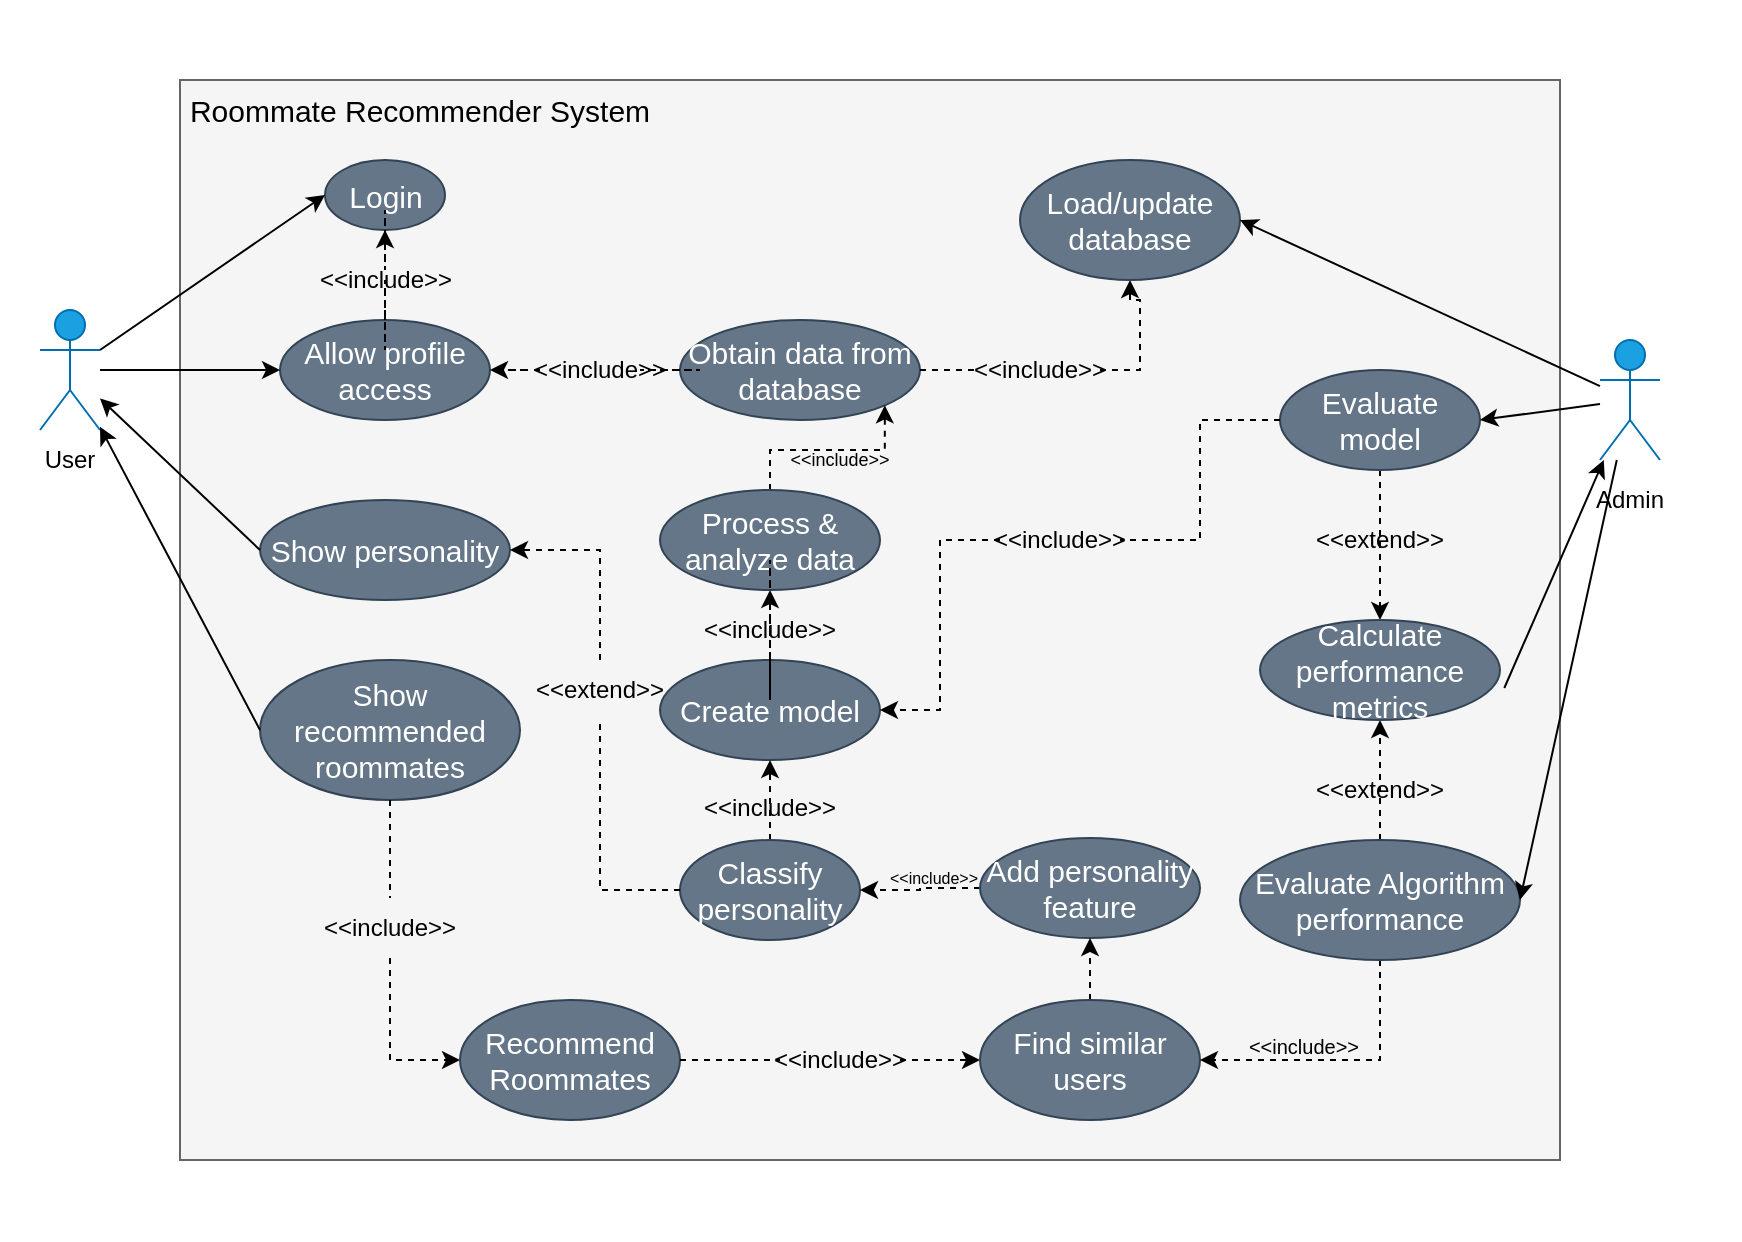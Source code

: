 <mxfile version="20.4.0" type="github">
  <diagram id="eiMluWibm3l4h9YvHj2A" name="Page-1">
    <mxGraphModel dx="768" dy="682" grid="1" gridSize="10" guides="1" tooltips="1" connect="1" arrows="1" fold="1" page="1" pageScale="1" pageWidth="850" pageHeight="1100" math="0" shadow="0">
      <root>
        <mxCell id="0" />
        <mxCell id="1" parent="0" />
        <mxCell id="gUVI4xrzV5iLmG2--rUx-46" value="" style="rounded=0;whiteSpace=wrap;html=1;fontSize=9;strokeColor=none;" parent="1" vertex="1">
          <mxGeometry x="30" y="20" width="870" height="620" as="geometry" />
        </mxCell>
        <mxCell id="iejyOPDeLpldSfY0Cp5H-1" value="User" style="shape=umlActor;verticalLabelPosition=bottom;verticalAlign=top;html=1;outlineConnect=0;fillColor=#1ba1e2;fontColor=#ffffff;strokeColor=#006EAF;" parent="1" vertex="1">
          <mxGeometry x="50" y="175" width="30" height="60" as="geometry" />
        </mxCell>
        <mxCell id="iejyOPDeLpldSfY0Cp5H-2" value="" style="rounded=0;whiteSpace=wrap;html=1;fillColor=#f5f5f5;strokeColor=#666666;fontColor=#333333;" parent="1" vertex="1">
          <mxGeometry x="120" y="60" width="690" height="540" as="geometry" />
        </mxCell>
        <mxCell id="iejyOPDeLpldSfY0Cp5H-3" value="Admin" style="shape=umlActor;verticalLabelPosition=bottom;verticalAlign=top;html=1;outlineConnect=0;fillColor=#1ba1e2;strokeColor=#006EAF;fontColor=#ffffff;" parent="1" vertex="1">
          <mxGeometry x="830" y="190" width="30" height="60" as="geometry" />
        </mxCell>
        <mxCell id="iejyOPDeLpldSfY0Cp5H-6" value="Roommate Recommender System" style="text;html=1;strokeColor=none;fillColor=none;align=center;verticalAlign=middle;whiteSpace=wrap;rounded=0;fontSize=15;" parent="1" vertex="1">
          <mxGeometry x="120" y="60" width="240" height="30" as="geometry" />
        </mxCell>
        <mxCell id="iejyOPDeLpldSfY0Cp5H-7" value="Login" style="ellipse;whiteSpace=wrap;html=1;fontSize=15;fillColor=#647687;strokeColor=#314354;fontColor=#ffffff;" parent="1" vertex="1">
          <mxGeometry x="192.5" y="100" width="60" height="35" as="geometry" />
        </mxCell>
        <mxCell id="iejyOPDeLpldSfY0Cp5H-23" style="edgeStyle=orthogonalEdgeStyle;rounded=0;orthogonalLoop=1;jettySize=auto;html=1;entryX=0.5;entryY=1;entryDx=0;entryDy=0;dashed=1;startArrow=none;" parent="1" source="iejyOPDeLpldSfY0Cp5H-24" target="iejyOPDeLpldSfY0Cp5H-7" edge="1">
          <mxGeometry relative="1" as="geometry" />
        </mxCell>
        <mxCell id="iejyOPDeLpldSfY0Cp5H-8" value="Allow profile access" style="ellipse;whiteSpace=wrap;html=1;fontSize=15;fillColor=#647687;strokeColor=#314354;fontColor=#ffffff;" parent="1" vertex="1">
          <mxGeometry x="170" y="180" width="105" height="50" as="geometry" />
        </mxCell>
        <mxCell id="iejyOPDeLpldSfY0Cp5H-17" value="" style="endArrow=classic;html=1;rounded=0;entryX=0;entryY=0.5;entryDx=0;entryDy=0;exitX=1;exitY=0.333;exitDx=0;exitDy=0;exitPerimeter=0;" parent="1" source="iejyOPDeLpldSfY0Cp5H-1" target="iejyOPDeLpldSfY0Cp5H-7" edge="1">
          <mxGeometry width="50" height="50" relative="1" as="geometry">
            <mxPoint x="110" y="170" as="sourcePoint" />
            <mxPoint x="263.18" y="175.002" as="targetPoint" />
          </mxGeometry>
        </mxCell>
        <mxCell id="iejyOPDeLpldSfY0Cp5H-18" value="" style="endArrow=classic;html=1;rounded=0;entryX=0;entryY=0.5;entryDx=0;entryDy=0;" parent="1" source="iejyOPDeLpldSfY0Cp5H-1" target="iejyOPDeLpldSfY0Cp5H-8" edge="1">
          <mxGeometry width="50" height="50" relative="1" as="geometry">
            <mxPoint x="110" y="190" as="sourcePoint" />
            <mxPoint x="210" y="160" as="targetPoint" />
          </mxGeometry>
        </mxCell>
        <mxCell id="iejyOPDeLpldSfY0Cp5H-19" value="Show personality" style="ellipse;whiteSpace=wrap;html=1;fontSize=15;fillColor=#647687;strokeColor=#314354;fontColor=#ffffff;" parent="1" vertex="1">
          <mxGeometry x="160" y="270" width="125" height="50" as="geometry" />
        </mxCell>
        <mxCell id="iejyOPDeLpldSfY0Cp5H-35" style="edgeStyle=orthogonalEdgeStyle;rounded=0;orthogonalLoop=1;jettySize=auto;html=1;exitX=0.5;exitY=1;exitDx=0;exitDy=0;entryX=0;entryY=0.5;entryDx=0;entryDy=0;dashed=1;startArrow=none;" parent="1" source="gUVI4xrzV5iLmG2--rUx-19" target="iejyOPDeLpldSfY0Cp5H-34" edge="1">
          <mxGeometry relative="1" as="geometry" />
        </mxCell>
        <mxCell id="iejyOPDeLpldSfY0Cp5H-25" value="Show recommended roommates" style="ellipse;whiteSpace=wrap;html=1;fontSize=15;fillColor=#647687;strokeColor=#314354;fontColor=#ffffff;" parent="1" vertex="1">
          <mxGeometry x="160" y="350" width="130" height="70" as="geometry" />
        </mxCell>
        <mxCell id="iejyOPDeLpldSfY0Cp5H-28" style="edgeStyle=orthogonalEdgeStyle;rounded=0;orthogonalLoop=1;jettySize=auto;html=1;entryX=1;entryY=0.5;entryDx=0;entryDy=0;dashed=1;startArrow=none;" parent="1" source="gUVI4xrzV5iLmG2--rUx-31" target="iejyOPDeLpldSfY0Cp5H-8" edge="1">
          <mxGeometry relative="1" as="geometry" />
        </mxCell>
        <mxCell id="iejyOPDeLpldSfY0Cp5H-46" style="edgeStyle=orthogonalEdgeStyle;rounded=0;orthogonalLoop=1;jettySize=auto;html=1;exitX=1;exitY=0.5;exitDx=0;exitDy=0;entryX=0.5;entryY=1;entryDx=0;entryDy=0;dashed=1;startArrow=none;" parent="1" source="gUVI4xrzV5iLmG2--rUx-3" target="iejyOPDeLpldSfY0Cp5H-27" edge="1">
          <mxGeometry relative="1" as="geometry" />
        </mxCell>
        <mxCell id="iejyOPDeLpldSfY0Cp5H-26" value="Obtain data from database" style="ellipse;whiteSpace=wrap;html=1;fontSize=15;fillColor=#647687;strokeColor=#314354;fontColor=#ffffff;" parent="1" vertex="1">
          <mxGeometry x="370" y="180" width="120" height="50" as="geometry" />
        </mxCell>
        <mxCell id="iejyOPDeLpldSfY0Cp5H-27" value="Load/update database" style="ellipse;whiteSpace=wrap;html=1;fontSize=15;fillColor=#647687;strokeColor=#314354;fontColor=#ffffff;" parent="1" vertex="1">
          <mxGeometry x="540" y="100" width="110" height="60" as="geometry" />
        </mxCell>
        <mxCell id="iejyOPDeLpldSfY0Cp5H-37" style="edgeStyle=orthogonalEdgeStyle;rounded=0;orthogonalLoop=1;jettySize=auto;html=1;exitX=0.5;exitY=0;exitDx=0;exitDy=0;entryX=1;entryY=1;entryDx=0;entryDy=0;dashed=1;" parent="1" source="iejyOPDeLpldSfY0Cp5H-29" target="iejyOPDeLpldSfY0Cp5H-26" edge="1">
          <mxGeometry relative="1" as="geometry" />
        </mxCell>
        <mxCell id="iejyOPDeLpldSfY0Cp5H-29" value="Process &amp;amp; analyze data" style="ellipse;whiteSpace=wrap;html=1;fontSize=15;fillColor=#647687;strokeColor=#314354;fontColor=#ffffff;" parent="1" vertex="1">
          <mxGeometry x="360" y="265" width="110" height="50" as="geometry" />
        </mxCell>
        <mxCell id="iejyOPDeLpldSfY0Cp5H-38" style="edgeStyle=orthogonalEdgeStyle;rounded=0;orthogonalLoop=1;jettySize=auto;html=1;entryX=0.5;entryY=1;entryDx=0;entryDy=0;dashed=1;startArrow=none;" parent="1" source="gUVI4xrzV5iLmG2--rUx-15" target="iejyOPDeLpldSfY0Cp5H-29" edge="1">
          <mxGeometry relative="1" as="geometry" />
        </mxCell>
        <mxCell id="iejyOPDeLpldSfY0Cp5H-30" value="Create model" style="ellipse;whiteSpace=wrap;html=1;fontSize=15;fillColor=#647687;strokeColor=#314354;fontColor=#ffffff;" parent="1" vertex="1">
          <mxGeometry x="360" y="350" width="110" height="50" as="geometry" />
        </mxCell>
        <mxCell id="iejyOPDeLpldSfY0Cp5H-39" style="edgeStyle=orthogonalEdgeStyle;rounded=0;orthogonalLoop=1;jettySize=auto;html=1;exitX=0.5;exitY=0;exitDx=0;exitDy=0;entryX=0.5;entryY=1;entryDx=0;entryDy=0;dashed=1;" parent="1" source="iejyOPDeLpldSfY0Cp5H-31" target="iejyOPDeLpldSfY0Cp5H-30" edge="1">
          <mxGeometry relative="1" as="geometry" />
        </mxCell>
        <mxCell id="iejyOPDeLpldSfY0Cp5H-44" style="edgeStyle=orthogonalEdgeStyle;rounded=0;orthogonalLoop=1;jettySize=auto;html=1;exitX=0.5;exitY=0;exitDx=0;exitDy=0;entryX=1;entryY=0.5;entryDx=0;entryDy=0;dashed=1;startArrow=none;" parent="1" source="gUVI4xrzV5iLmG2--rUx-29" target="iejyOPDeLpldSfY0Cp5H-19" edge="1">
          <mxGeometry relative="1" as="geometry" />
        </mxCell>
        <mxCell id="iejyOPDeLpldSfY0Cp5H-31" value="Classify personality" style="ellipse;whiteSpace=wrap;html=1;fontSize=15;fillColor=#647687;strokeColor=#314354;fontColor=#ffffff;" parent="1" vertex="1">
          <mxGeometry x="370" y="440" width="90" height="50" as="geometry" />
        </mxCell>
        <mxCell id="iejyOPDeLpldSfY0Cp5H-51" style="edgeStyle=orthogonalEdgeStyle;rounded=0;orthogonalLoop=1;jettySize=auto;html=1;exitX=1;exitY=0.5;exitDx=0;exitDy=0;entryX=0;entryY=0.5;entryDx=0;entryDy=0;dashed=1;startArrow=none;" parent="1" source="gUVI4xrzV5iLmG2--rUx-22" target="iejyOPDeLpldSfY0Cp5H-50" edge="1">
          <mxGeometry relative="1" as="geometry" />
        </mxCell>
        <mxCell id="iejyOPDeLpldSfY0Cp5H-34" value="Recommend Roommates" style="ellipse;whiteSpace=wrap;html=1;fontSize=15;fillColor=#647687;strokeColor=#314354;fontColor=#ffffff;" parent="1" vertex="1">
          <mxGeometry x="260" y="520" width="110" height="60" as="geometry" />
        </mxCell>
        <mxCell id="iejyOPDeLpldSfY0Cp5H-45" style="edgeStyle=orthogonalEdgeStyle;rounded=0;orthogonalLoop=1;jettySize=auto;html=1;exitX=0;exitY=0.5;exitDx=0;exitDy=0;entryX=1;entryY=0.5;entryDx=0;entryDy=0;dashed=1;startArrow=none;" parent="1" source="gUVI4xrzV5iLmG2--rUx-13" target="iejyOPDeLpldSfY0Cp5H-30" edge="1">
          <mxGeometry relative="1" as="geometry" />
        </mxCell>
        <mxCell id="iejyOPDeLpldSfY0Cp5H-58" style="edgeStyle=orthogonalEdgeStyle;rounded=0;orthogonalLoop=1;jettySize=auto;html=1;exitX=0.5;exitY=1;exitDx=0;exitDy=0;entryX=0.5;entryY=0;entryDx=0;entryDy=0;dashed=1;" parent="1" source="iejyOPDeLpldSfY0Cp5H-36" target="iejyOPDeLpldSfY0Cp5H-57" edge="1">
          <mxGeometry relative="1" as="geometry" />
        </mxCell>
        <mxCell id="iejyOPDeLpldSfY0Cp5H-36" value="Evaluate model" style="ellipse;whiteSpace=wrap;html=1;fontSize=15;fillColor=#647687;strokeColor=#314354;fontColor=#ffffff;" parent="1" vertex="1">
          <mxGeometry x="670" y="205" width="100" height="50" as="geometry" />
        </mxCell>
        <mxCell id="iejyOPDeLpldSfY0Cp5H-42" value="" style="endArrow=classic;html=1;rounded=0;exitX=0;exitY=0.5;exitDx=0;exitDy=0;" parent="1" source="iejyOPDeLpldSfY0Cp5H-25" target="iejyOPDeLpldSfY0Cp5H-1" edge="1">
          <mxGeometry width="50" height="50" relative="1" as="geometry">
            <mxPoint x="120" y="200" as="sourcePoint" />
            <mxPoint x="100" y="240" as="targetPoint" />
          </mxGeometry>
        </mxCell>
        <mxCell id="iejyOPDeLpldSfY0Cp5H-43" value="" style="endArrow=classic;html=1;rounded=0;exitX=0;exitY=0.5;exitDx=0;exitDy=0;" parent="1" source="iejyOPDeLpldSfY0Cp5H-19" target="iejyOPDeLpldSfY0Cp5H-1" edge="1">
          <mxGeometry width="50" height="50" relative="1" as="geometry">
            <mxPoint x="180" y="415" as="sourcePoint" />
            <mxPoint x="120" y="230" as="targetPoint" />
          </mxGeometry>
        </mxCell>
        <mxCell id="iejyOPDeLpldSfY0Cp5H-47" value="" style="endArrow=classic;html=1;rounded=0;entryX=1;entryY=0.5;entryDx=0;entryDy=0;" parent="1" source="iejyOPDeLpldSfY0Cp5H-3" target="iejyOPDeLpldSfY0Cp5H-36" edge="1">
          <mxGeometry width="50" height="50" relative="1" as="geometry">
            <mxPoint x="740" y="425" as="sourcePoint" />
            <mxPoint x="670" y="290" as="targetPoint" />
          </mxGeometry>
        </mxCell>
        <mxCell id="iejyOPDeLpldSfY0Cp5H-49" style="edgeStyle=orthogonalEdgeStyle;rounded=0;orthogonalLoop=1;jettySize=auto;html=1;dashed=1;" parent="1" source="iejyOPDeLpldSfY0Cp5H-48" target="iejyOPDeLpldSfY0Cp5H-31" edge="1">
          <mxGeometry relative="1" as="geometry" />
        </mxCell>
        <mxCell id="iejyOPDeLpldSfY0Cp5H-48" value="Add personality feature" style="ellipse;whiteSpace=wrap;html=1;fontSize=15;fillColor=#647687;strokeColor=#314354;fontColor=#ffffff;" parent="1" vertex="1">
          <mxGeometry x="520" y="439" width="110" height="50" as="geometry" />
        </mxCell>
        <mxCell id="iejyOPDeLpldSfY0Cp5H-52" style="edgeStyle=orthogonalEdgeStyle;rounded=0;orthogonalLoop=1;jettySize=auto;html=1;exitX=0.5;exitY=0;exitDx=0;exitDy=0;entryX=0.5;entryY=1;entryDx=0;entryDy=0;dashed=1;" parent="1" source="iejyOPDeLpldSfY0Cp5H-50" target="iejyOPDeLpldSfY0Cp5H-48" edge="1">
          <mxGeometry relative="1" as="geometry" />
        </mxCell>
        <mxCell id="iejyOPDeLpldSfY0Cp5H-50" value="Find similar users" style="ellipse;whiteSpace=wrap;html=1;fontSize=15;fillColor=#647687;strokeColor=#314354;fontColor=#ffffff;" parent="1" vertex="1">
          <mxGeometry x="520" y="520" width="110" height="60" as="geometry" />
        </mxCell>
        <mxCell id="iejyOPDeLpldSfY0Cp5H-56" style="edgeStyle=orthogonalEdgeStyle;rounded=0;orthogonalLoop=1;jettySize=auto;html=1;exitX=0.5;exitY=1;exitDx=0;exitDy=0;entryX=1;entryY=0.5;entryDx=0;entryDy=0;dashed=1;" parent="1" source="iejyOPDeLpldSfY0Cp5H-53" target="iejyOPDeLpldSfY0Cp5H-50" edge="1">
          <mxGeometry relative="1" as="geometry" />
        </mxCell>
        <mxCell id="iejyOPDeLpldSfY0Cp5H-59" style="edgeStyle=orthogonalEdgeStyle;rounded=0;orthogonalLoop=1;jettySize=auto;html=1;dashed=1;" parent="1" source="iejyOPDeLpldSfY0Cp5H-53" target="iejyOPDeLpldSfY0Cp5H-57" edge="1">
          <mxGeometry relative="1" as="geometry" />
        </mxCell>
        <mxCell id="iejyOPDeLpldSfY0Cp5H-53" value="Evaluate Algorithm performance" style="ellipse;whiteSpace=wrap;html=1;fontSize=15;fillColor=#647687;strokeColor=#314354;fontColor=#ffffff;" parent="1" vertex="1">
          <mxGeometry x="650" y="440" width="140" height="60" as="geometry" />
        </mxCell>
        <mxCell id="iejyOPDeLpldSfY0Cp5H-54" value="" style="endArrow=classic;html=1;rounded=0;entryX=1;entryY=0.5;entryDx=0;entryDy=0;" parent="1" source="iejyOPDeLpldSfY0Cp5H-3" target="iejyOPDeLpldSfY0Cp5H-27" edge="1">
          <mxGeometry width="50" height="50" relative="1" as="geometry">
            <mxPoint x="830" y="300" as="sourcePoint" />
            <mxPoint x="710" y="300" as="targetPoint" />
          </mxGeometry>
        </mxCell>
        <mxCell id="iejyOPDeLpldSfY0Cp5H-55" value="" style="endArrow=classic;html=1;rounded=0;entryX=1;entryY=0.5;entryDx=0;entryDy=0;" parent="1" source="iejyOPDeLpldSfY0Cp5H-3" target="iejyOPDeLpldSfY0Cp5H-53" edge="1">
          <mxGeometry width="50" height="50" relative="1" as="geometry">
            <mxPoint x="830" y="300" as="sourcePoint" />
            <mxPoint x="710" y="300" as="targetPoint" />
          </mxGeometry>
        </mxCell>
        <mxCell id="iejyOPDeLpldSfY0Cp5H-57" value="Calculate performance metrics" style="ellipse;whiteSpace=wrap;html=1;fontSize=15;fillColor=#647687;strokeColor=#314354;fontColor=#ffffff;" parent="1" vertex="1">
          <mxGeometry x="660" y="330" width="120" height="50" as="geometry" />
        </mxCell>
        <mxCell id="iejyOPDeLpldSfY0Cp5H-60" value="" style="endArrow=classic;html=1;rounded=0;exitX=1.018;exitY=0.68;exitDx=0;exitDy=0;exitPerimeter=0;" parent="1" source="iejyOPDeLpldSfY0Cp5H-57" target="iejyOPDeLpldSfY0Cp5H-3" edge="1">
          <mxGeometry width="50" height="50" relative="1" as="geometry">
            <mxPoint x="824.592" y="280" as="sourcePoint" />
            <mxPoint x="750" y="495" as="targetPoint" />
          </mxGeometry>
        </mxCell>
        <mxCell id="iejyOPDeLpldSfY0Cp5H-24" value="&amp;lt;&amp;lt;include&amp;gt;&amp;gt;" style="text;html=1;strokeColor=none;fillColor=none;align=center;verticalAlign=middle;whiteSpace=wrap;rounded=0;rotation=0;" parent="1" vertex="1">
          <mxGeometry x="192.5" y="145" width="60" height="30" as="geometry" />
        </mxCell>
        <mxCell id="gUVI4xrzV5iLmG2--rUx-10" value="" style="edgeStyle=orthogonalEdgeStyle;rounded=0;orthogonalLoop=1;jettySize=auto;html=1;entryX=0.5;entryY=1;entryDx=0;entryDy=0;dashed=1;endArrow=none;" parent="1" source="iejyOPDeLpldSfY0Cp5H-8" target="iejyOPDeLpldSfY0Cp5H-24" edge="1">
          <mxGeometry relative="1" as="geometry">
            <mxPoint x="222.5" y="180" as="sourcePoint" />
            <mxPoint x="222.5" y="135" as="targetPoint" />
          </mxGeometry>
        </mxCell>
        <mxCell id="gUVI4xrzV5iLmG2--rUx-13" value="&amp;lt;&amp;lt;include&amp;gt;&amp;gt;" style="text;html=1;strokeColor=none;fillColor=none;align=center;verticalAlign=middle;whiteSpace=wrap;rounded=0;rotation=0;" parent="1" vertex="1">
          <mxGeometry x="530" y="275" width="60" height="30" as="geometry" />
        </mxCell>
        <mxCell id="gUVI4xrzV5iLmG2--rUx-14" value="" style="edgeStyle=orthogonalEdgeStyle;rounded=0;orthogonalLoop=1;jettySize=auto;html=1;exitX=0;exitY=0.5;exitDx=0;exitDy=0;entryX=1;entryY=0.5;entryDx=0;entryDy=0;dashed=1;endArrow=none;" parent="1" source="iejyOPDeLpldSfY0Cp5H-36" target="gUVI4xrzV5iLmG2--rUx-13" edge="1">
          <mxGeometry relative="1" as="geometry">
            <mxPoint x="640.0" y="240" as="sourcePoint" />
            <mxPoint x="470.0" y="365.0" as="targetPoint" />
          </mxGeometry>
        </mxCell>
        <mxCell id="gUVI4xrzV5iLmG2--rUx-15" value="&amp;lt;&amp;lt;include&amp;gt;&amp;gt;" style="text;html=1;strokeColor=none;fillColor=none;align=center;verticalAlign=middle;whiteSpace=wrap;rounded=0;rotation=0;" parent="1" vertex="1">
          <mxGeometry x="385" y="320" width="60" height="30" as="geometry" />
        </mxCell>
        <mxCell id="gUVI4xrzV5iLmG2--rUx-16" value="" style="edgeStyle=orthogonalEdgeStyle;rounded=0;orthogonalLoop=1;jettySize=auto;html=1;entryX=0.5;entryY=1;entryDx=0;entryDy=0;dashed=1;endArrow=none;" parent="1" source="iejyOPDeLpldSfY0Cp5H-30" target="gUVI4xrzV5iLmG2--rUx-15" edge="1">
          <mxGeometry relative="1" as="geometry">
            <mxPoint x="415.0" y="350.0" as="sourcePoint" />
            <mxPoint x="415.0" y="315" as="targetPoint" />
          </mxGeometry>
        </mxCell>
        <mxCell id="gUVI4xrzV5iLmG2--rUx-18" value="&amp;lt;&amp;lt;include&amp;gt;&amp;gt;" style="text;html=1;strokeColor=none;fillColor=none;align=center;verticalAlign=middle;whiteSpace=wrap;rounded=0;rotation=0;" parent="1" vertex="1">
          <mxGeometry x="385" y="409" width="60" height="30" as="geometry" />
        </mxCell>
        <mxCell id="gUVI4xrzV5iLmG2--rUx-21" value="&amp;lt;&amp;lt;include&amp;gt;&amp;gt;" style="text;html=1;strokeColor=none;fillColor=none;align=center;verticalAlign=middle;whiteSpace=wrap;rounded=0;rotation=0;fontSize=8;" parent="1" vertex="1">
          <mxGeometry x="467" y="444" width="60" height="30" as="geometry" />
        </mxCell>
        <mxCell id="gUVI4xrzV5iLmG2--rUx-22" value="&amp;lt;&amp;lt;include&amp;gt;&amp;gt;" style="text;html=1;strokeColor=none;fillColor=none;align=center;verticalAlign=middle;whiteSpace=wrap;rounded=0;rotation=0;" parent="1" vertex="1">
          <mxGeometry x="420" y="535" width="60" height="30" as="geometry" />
        </mxCell>
        <mxCell id="gUVI4xrzV5iLmG2--rUx-23" value="" style="edgeStyle=orthogonalEdgeStyle;rounded=0;orthogonalLoop=1;jettySize=auto;html=1;exitX=1;exitY=0.5;exitDx=0;exitDy=0;entryX=0;entryY=0.5;entryDx=0;entryDy=0;dashed=1;endArrow=none;" parent="1" source="iejyOPDeLpldSfY0Cp5H-34" target="gUVI4xrzV5iLmG2--rUx-22" edge="1">
          <mxGeometry relative="1" as="geometry">
            <mxPoint x="370.0" y="550" as="sourcePoint" />
            <mxPoint x="520.0" y="550" as="targetPoint" />
          </mxGeometry>
        </mxCell>
        <mxCell id="gUVI4xrzV5iLmG2--rUx-24" value="&amp;lt;&amp;lt;include&amp;gt;&amp;gt;" style="text;html=1;strokeColor=none;fillColor=none;align=center;verticalAlign=middle;whiteSpace=wrap;rounded=0;rotation=0;fontSize=10;" parent="1" vertex="1">
          <mxGeometry x="652" y="528" width="60" height="30" as="geometry" />
        </mxCell>
        <mxCell id="gUVI4xrzV5iLmG2--rUx-27" value="&amp;lt;&amp;lt;extend&amp;gt;&amp;gt;" style="text;html=1;strokeColor=none;fillColor=none;align=center;verticalAlign=middle;whiteSpace=wrap;rounded=0;rotation=0;" parent="1" vertex="1">
          <mxGeometry x="690" y="275" width="60" height="30" as="geometry" />
        </mxCell>
        <mxCell id="gUVI4xrzV5iLmG2--rUx-28" value="&amp;lt;&amp;lt;extend&amp;gt;&amp;gt;" style="text;html=1;strokeColor=none;fillColor=none;align=center;verticalAlign=middle;whiteSpace=wrap;rounded=0;rotation=0;" parent="1" vertex="1">
          <mxGeometry x="690" y="400" width="60" height="30" as="geometry" />
        </mxCell>
        <mxCell id="gUVI4xrzV5iLmG2--rUx-31" value="&amp;lt;&amp;lt;include&amp;gt;&amp;gt;" style="text;html=1;strokeColor=none;fillColor=none;align=center;verticalAlign=middle;whiteSpace=wrap;rounded=0;rotation=0;" parent="1" vertex="1">
          <mxGeometry x="300" y="190" width="60" height="30" as="geometry" />
        </mxCell>
        <mxCell id="gUVI4xrzV5iLmG2--rUx-32" value="" style="edgeStyle=orthogonalEdgeStyle;rounded=0;orthogonalLoop=1;jettySize=auto;html=1;entryX=1;entryY=0.5;entryDx=0;entryDy=0;dashed=1;endArrow=none;" parent="1" source="iejyOPDeLpldSfY0Cp5H-26" target="gUVI4xrzV5iLmG2--rUx-31" edge="1">
          <mxGeometry relative="1" as="geometry">
            <mxPoint x="370.0" y="205" as="sourcePoint" />
            <mxPoint x="275" y="205" as="targetPoint" />
          </mxGeometry>
        </mxCell>
        <mxCell id="gUVI4xrzV5iLmG2--rUx-3" value="&amp;lt;&amp;lt;include&amp;gt;&amp;gt;" style="text;html=1;strokeColor=none;fillColor=none;align=center;verticalAlign=middle;whiteSpace=wrap;rounded=0;rotation=0;" parent="1" vertex="1">
          <mxGeometry x="520" y="190" width="60" height="30" as="geometry" />
        </mxCell>
        <mxCell id="gUVI4xrzV5iLmG2--rUx-35" value="" style="edgeStyle=orthogonalEdgeStyle;rounded=0;orthogonalLoop=1;jettySize=auto;html=1;exitX=1;exitY=0.5;exitDx=0;exitDy=0;entryX=0;entryY=0.5;entryDx=0;entryDy=0;dashed=1;endArrow=none;" parent="1" source="iejyOPDeLpldSfY0Cp5H-26" target="gUVI4xrzV5iLmG2--rUx-3" edge="1">
          <mxGeometry relative="1" as="geometry">
            <mxPoint x="490.0" y="205" as="sourcePoint" />
            <mxPoint x="595.0" y="160" as="targetPoint" />
          </mxGeometry>
        </mxCell>
        <mxCell id="gUVI4xrzV5iLmG2--rUx-19" value="&amp;lt;&amp;lt;include&amp;gt;&amp;gt;" style="text;html=1;strokeColor=none;fillColor=none;align=center;verticalAlign=middle;whiteSpace=wrap;rounded=0;rotation=0;" parent="1" vertex="1">
          <mxGeometry x="195" y="469" width="60" height="30" as="geometry" />
        </mxCell>
        <mxCell id="gUVI4xrzV5iLmG2--rUx-39" value="" style="edgeStyle=orthogonalEdgeStyle;rounded=0;orthogonalLoop=1;jettySize=auto;html=1;exitX=0.5;exitY=1;exitDx=0;exitDy=0;entryX=0.5;entryY=0;entryDx=0;entryDy=0;dashed=1;endArrow=none;" parent="1" source="iejyOPDeLpldSfY0Cp5H-25" target="gUVI4xrzV5iLmG2--rUx-19" edge="1">
          <mxGeometry relative="1" as="geometry">
            <mxPoint x="225" y="420.0" as="sourcePoint" />
            <mxPoint x="260" y="550" as="targetPoint" />
          </mxGeometry>
        </mxCell>
        <mxCell id="gUVI4xrzV5iLmG2--rUx-29" value="&amp;lt;&amp;lt;extend&amp;gt;&amp;gt;" style="text;html=1;strokeColor=none;fillColor=none;align=center;verticalAlign=middle;whiteSpace=wrap;rounded=0;rotation=0;" parent="1" vertex="1">
          <mxGeometry x="300" y="350" width="60" height="30" as="geometry" />
        </mxCell>
        <mxCell id="gUVI4xrzV5iLmG2--rUx-41" value="" style="edgeStyle=orthogonalEdgeStyle;rounded=0;orthogonalLoop=1;jettySize=auto;html=1;exitX=0;exitY=0.5;exitDx=0;exitDy=0;entryX=0.5;entryY=1;entryDx=0;entryDy=0;dashed=1;endArrow=none;" parent="1" source="iejyOPDeLpldSfY0Cp5H-31" target="gUVI4xrzV5iLmG2--rUx-29" edge="1">
          <mxGeometry relative="1" as="geometry">
            <mxPoint x="370" y="465" as="sourcePoint" />
            <mxPoint x="285" y="295.0" as="targetPoint" />
          </mxGeometry>
        </mxCell>
        <mxCell id="gUVI4xrzV5iLmG2--rUx-44" value="&amp;lt;&amp;lt;include&amp;gt;&amp;gt;" style="text;html=1;strokeColor=none;fillColor=none;align=center;verticalAlign=middle;whiteSpace=wrap;rounded=0;rotation=0;fontSize=9;" parent="1" vertex="1">
          <mxGeometry x="420" y="235" width="60" height="30" as="geometry" />
        </mxCell>
        <mxCell id="7t0_xdYEpVntagV3UkMw-1" value="Admin" style="text;html=1;strokeColor=none;fillColor=none;align=center;verticalAlign=middle;whiteSpace=wrap;rounded=0;fontColor=#000000;" vertex="1" parent="1">
          <mxGeometry x="815" y="255" width="60" height="30" as="geometry" />
        </mxCell>
        <mxCell id="7t0_xdYEpVntagV3UkMw-2" value="User" style="text;html=1;strokeColor=none;fillColor=none;align=center;verticalAlign=middle;whiteSpace=wrap;rounded=0;fontColor=#000000;" vertex="1" parent="1">
          <mxGeometry x="35" y="235" width="60" height="30" as="geometry" />
        </mxCell>
      </root>
    </mxGraphModel>
  </diagram>
</mxfile>
